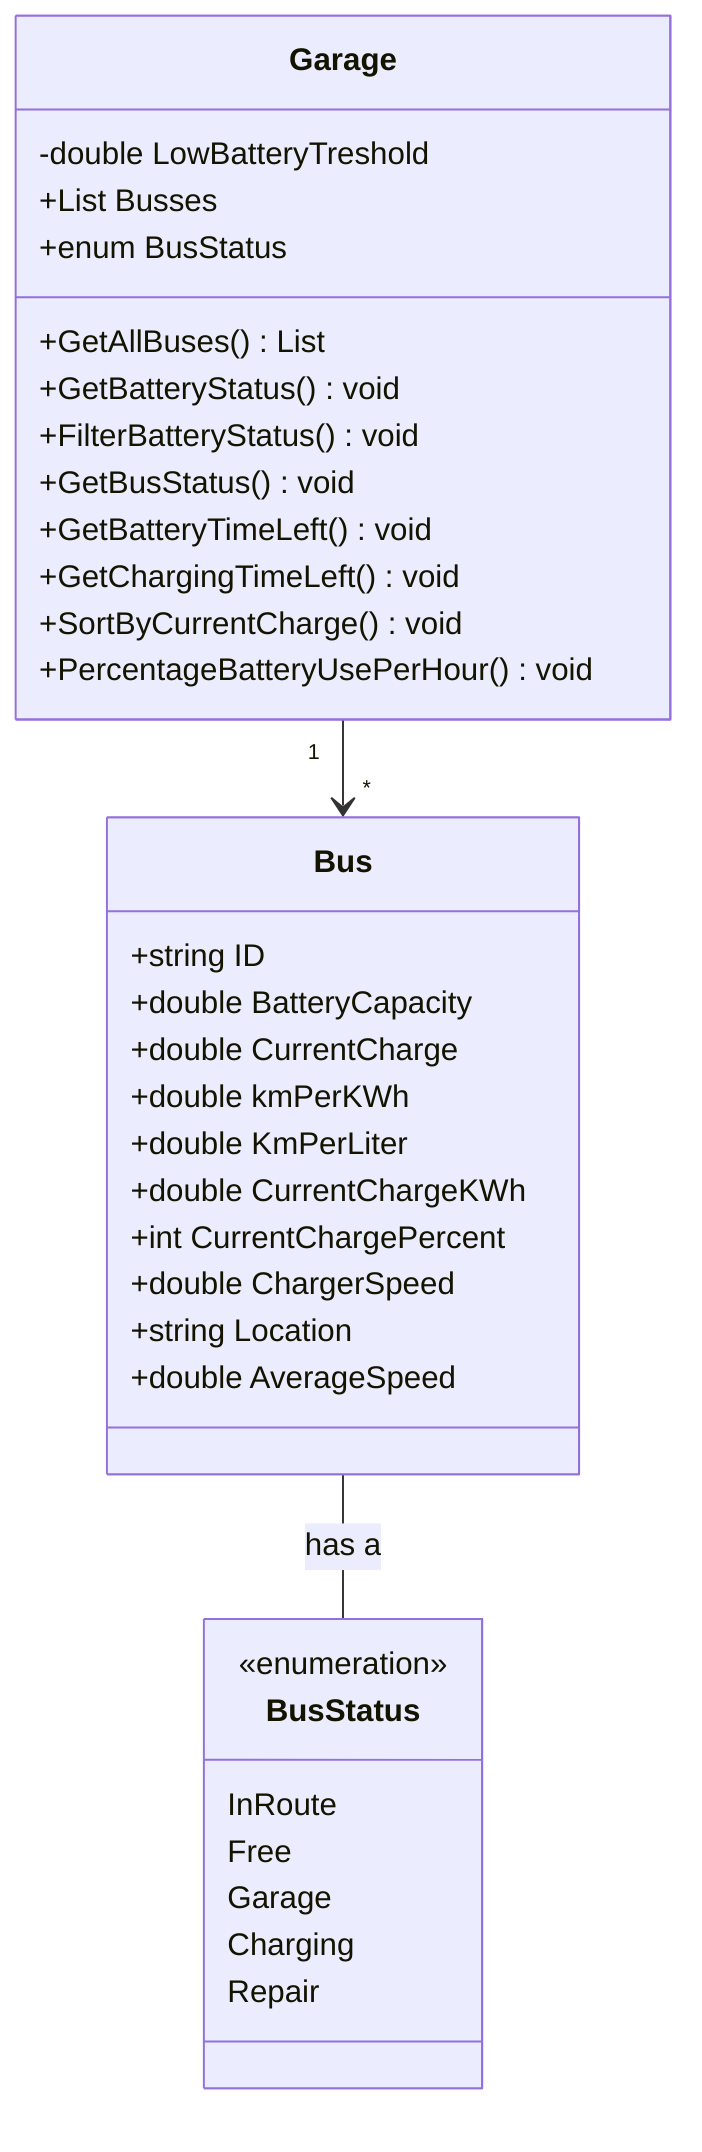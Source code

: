 classDiagram
    class Bus {
        +string ID
        +double BatteryCapacity
        +double CurrentCharge
        +double kmPerKWh
        +double KmPerLiter
        +double CurrentChargeKWh
        +int CurrentChargePercent
        +double ChargerSpeed
        +string Location
        +double AverageSpeed
    }

    class Garage {
        -double LowBatteryTreshold
        +List<Bus> Busses
        +enum BusStatus
        +GetAllBuses() List<Bus>
        +GetBatteryStatus() void
        +FilterBatteryStatus() void
        +GetBusStatus() void
        +GetBatteryTimeLeft() void
        +GetChargingTimeLeft() void
        +SortByCurrentCharge() void
        +PercentageBatteryUsePerHour() void
    }

    class BusStatus{
        <<enumeration>>
        InRoute
        Free
        Garage
        Charging
        Repair
    }
    
    Garage "1" --> "*" Bus
    Bus -- BusStatus : has a
